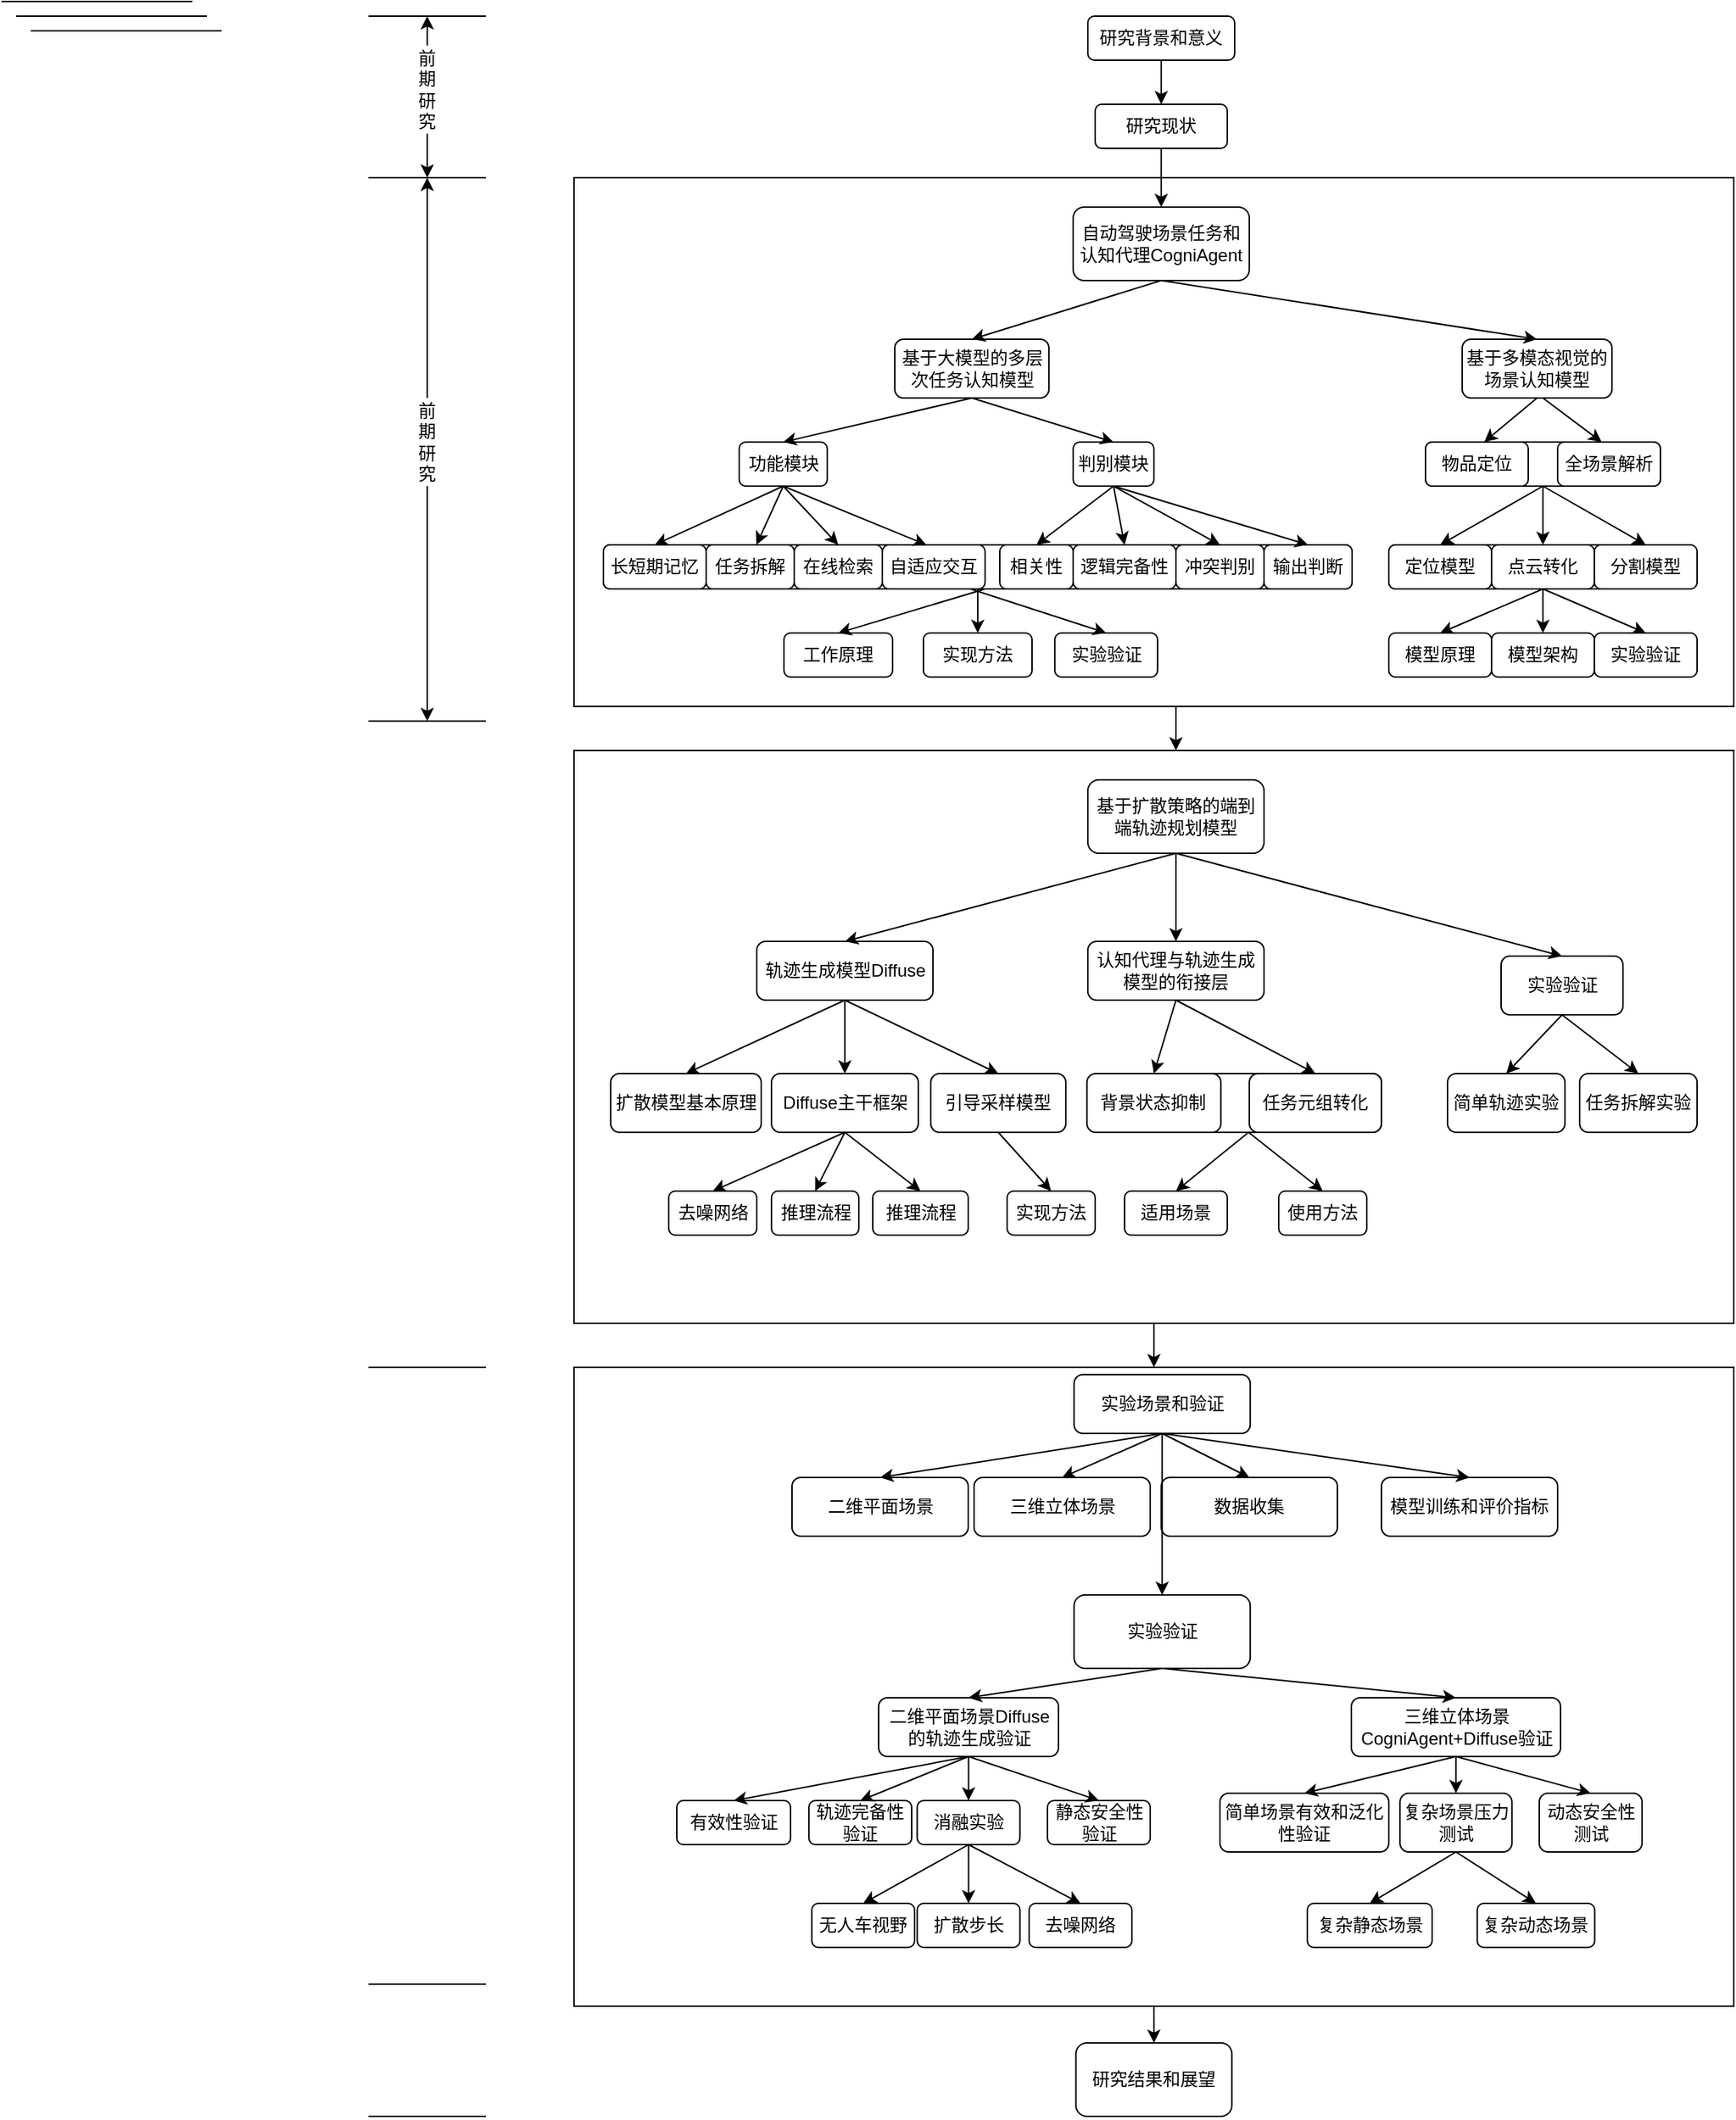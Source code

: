 <mxfile version="26.1.1">
  <diagram name="Page-1" id="3hbqBePf8mesvcO_13ee">
    <mxGraphModel dx="1583" dy="323" grid="1" gridSize="10" guides="1" tooltips="1" connect="1" arrows="1" fold="1" page="1" pageScale="1" pageWidth="850" pageHeight="1100" math="0" shadow="0">
      <root>
        <mxCell id="0" />
        <mxCell id="1" parent="0" />
        <mxCell id="qKkn-Dw1OFRTo-UNpiHM-202" style="edgeStyle=orthogonalEdgeStyle;rounded=0;orthogonalLoop=1;jettySize=auto;html=1;" edge="1" parent="1" source="qKkn-Dw1OFRTo-UNpiHM-198" target="qKkn-Dw1OFRTo-UNpiHM-98">
          <mxGeometry relative="1" as="geometry" />
        </mxCell>
        <mxCell id="qKkn-Dw1OFRTo-UNpiHM-201" style="edgeStyle=orthogonalEdgeStyle;rounded=0;orthogonalLoop=1;jettySize=auto;html=1;" edge="1" parent="1" source="qKkn-Dw1OFRTo-UNpiHM-157" target="qKkn-Dw1OFRTo-UNpiHM-198">
          <mxGeometry relative="1" as="geometry" />
        </mxCell>
        <mxCell id="qKkn-Dw1OFRTo-UNpiHM-200" style="edgeStyle=orthogonalEdgeStyle;rounded=0;orthogonalLoop=1;jettySize=auto;html=1;" edge="1" parent="1" source="qKkn-Dw1OFRTo-UNpiHM-132" target="qKkn-Dw1OFRTo-UNpiHM-157">
          <mxGeometry relative="1" as="geometry">
            <Array as="points">
              <mxPoint x="270" y="540" />
              <mxPoint x="270" y="540" />
            </Array>
          </mxGeometry>
        </mxCell>
        <mxCell id="qKkn-Dw1OFRTo-UNpiHM-132" value="" style="rounded=0;whiteSpace=wrap;html=1;" vertex="1" parent="1">
          <mxGeometry x="-140" y="170" width="790" height="360" as="geometry" />
        </mxCell>
        <mxCell id="qKkn-Dw1OFRTo-UNpiHM-130" style="edgeStyle=orthogonalEdgeStyle;rounded=0;orthogonalLoop=1;jettySize=auto;html=1;entryX=0.5;entryY=0;entryDx=0;entryDy=0;" edge="1" parent="1" source="qKkn-Dw1OFRTo-UNpiHM-125" target="qKkn-Dw1OFRTo-UNpiHM-123">
          <mxGeometry relative="1" as="geometry" />
        </mxCell>
        <mxCell id="qKkn-Dw1OFRTo-UNpiHM-125" value="" style="rounded=1;whiteSpace=wrap;html=1;" vertex="1" parent="1">
          <mxGeometry x="-120" y="420" width="510" height="30" as="geometry" />
        </mxCell>
        <mxCell id="qKkn-Dw1OFRTo-UNpiHM-113" value="" style="rounded=1;whiteSpace=wrap;html=1;" vertex="1" parent="1">
          <mxGeometry x="415" y="420" width="205" height="30" as="geometry" />
        </mxCell>
        <mxCell id="qKkn-Dw1OFRTo-UNpiHM-118" style="edgeStyle=orthogonalEdgeStyle;rounded=0;orthogonalLoop=1;jettySize=auto;html=1;entryX=0.5;entryY=0;entryDx=0;entryDy=0;" edge="1" parent="1" source="qKkn-Dw1OFRTo-UNpiHM-112" target="qKkn-Dw1OFRTo-UNpiHM-38">
          <mxGeometry relative="1" as="geometry" />
        </mxCell>
        <mxCell id="qKkn-Dw1OFRTo-UNpiHM-112" value="" style="rounded=1;whiteSpace=wrap;html=1;" vertex="1" parent="1">
          <mxGeometry x="440" y="350" width="160" height="30" as="geometry" />
        </mxCell>
        <mxCell id="qKkn-Dw1OFRTo-UNpiHM-3" value="" style="edgeStyle=orthogonalEdgeStyle;rounded=0;orthogonalLoop=1;jettySize=auto;html=1;" edge="1" parent="1" source="qKkn-Dw1OFRTo-UNpiHM-1" target="qKkn-Dw1OFRTo-UNpiHM-2">
          <mxGeometry relative="1" as="geometry" />
        </mxCell>
        <mxCell id="qKkn-Dw1OFRTo-UNpiHM-1" value="研究背景和意义" style="rounded=1;whiteSpace=wrap;html=1;" vertex="1" parent="1">
          <mxGeometry x="210" y="60" width="100" height="30" as="geometry" />
        </mxCell>
        <mxCell id="qKkn-Dw1OFRTo-UNpiHM-106" style="edgeStyle=orthogonalEdgeStyle;rounded=0;orthogonalLoop=1;jettySize=auto;html=1;entryX=0.5;entryY=0;entryDx=0;entryDy=0;" edge="1" parent="1" source="qKkn-Dw1OFRTo-UNpiHM-2" target="qKkn-Dw1OFRTo-UNpiHM-63">
          <mxGeometry relative="1" as="geometry" />
        </mxCell>
        <mxCell id="qKkn-Dw1OFRTo-UNpiHM-2" value="研究现状" style="whiteSpace=wrap;html=1;rounded=1;" vertex="1" parent="1">
          <mxGeometry x="215" y="120" width="90" height="30" as="geometry" />
        </mxCell>
        <mxCell id="qKkn-Dw1OFRTo-UNpiHM-5" value="基于大模型的多层次任务认知模型" style="rounded=1;whiteSpace=wrap;html=1;" vertex="1" parent="1">
          <mxGeometry x="78.5" y="280" width="105" height="40" as="geometry" />
        </mxCell>
        <mxCell id="qKkn-Dw1OFRTo-UNpiHM-6" value="基于多模态视觉的场景认知模型" style="rounded=1;whiteSpace=wrap;html=1;" vertex="1" parent="1">
          <mxGeometry x="465" y="280" width="102" height="40" as="geometry" />
        </mxCell>
        <mxCell id="qKkn-Dw1OFRTo-UNpiHM-7" value="功能模块" style="rounded=1;whiteSpace=wrap;html=1;" vertex="1" parent="1">
          <mxGeometry x="-27.5" y="350" width="60" height="30" as="geometry" />
        </mxCell>
        <mxCell id="qKkn-Dw1OFRTo-UNpiHM-8" value="判别模块" style="rounded=1;whiteSpace=wrap;html=1;" vertex="1" parent="1">
          <mxGeometry x="200" y="350" width="55" height="30" as="geometry" />
        </mxCell>
        <mxCell id="qKkn-Dw1OFRTo-UNpiHM-9" value="长短期记忆" style="rounded=1;whiteSpace=wrap;html=1;" vertex="1" parent="1">
          <mxGeometry x="-120" y="420" width="70" height="30" as="geometry" />
        </mxCell>
        <mxCell id="qKkn-Dw1OFRTo-UNpiHM-10" value="任务拆解" style="rounded=1;whiteSpace=wrap;html=1;" vertex="1" parent="1">
          <mxGeometry x="-50" y="420" width="60" height="30" as="geometry" />
        </mxCell>
        <mxCell id="qKkn-Dw1OFRTo-UNpiHM-11" value="在线检索" style="rounded=1;whiteSpace=wrap;html=1;" vertex="1" parent="1">
          <mxGeometry x="10" y="420" width="60" height="30" as="geometry" />
        </mxCell>
        <mxCell id="qKkn-Dw1OFRTo-UNpiHM-12" value="自适应交互" style="rounded=1;whiteSpace=wrap;html=1;" vertex="1" parent="1">
          <mxGeometry x="70" y="420" width="70" height="30" as="geometry" />
        </mxCell>
        <mxCell id="qKkn-Dw1OFRTo-UNpiHM-13" value="相关性" style="rounded=1;whiteSpace=wrap;html=1;" vertex="1" parent="1">
          <mxGeometry x="150" y="420" width="50" height="30" as="geometry" />
        </mxCell>
        <mxCell id="qKkn-Dw1OFRTo-UNpiHM-14" value="逻辑完备性" style="rounded=1;whiteSpace=wrap;html=1;" vertex="1" parent="1">
          <mxGeometry x="200" y="420" width="70" height="30" as="geometry" />
        </mxCell>
        <mxCell id="qKkn-Dw1OFRTo-UNpiHM-15" value="输出判断" style="rounded=1;whiteSpace=wrap;html=1;" vertex="1" parent="1">
          <mxGeometry x="330" y="420" width="60" height="30" as="geometry" />
        </mxCell>
        <mxCell id="qKkn-Dw1OFRTo-UNpiHM-16" value="冲突判别" style="rounded=1;whiteSpace=wrap;html=1;" vertex="1" parent="1">
          <mxGeometry x="270" y="420" width="60" height="30" as="geometry" />
        </mxCell>
        <mxCell id="qKkn-Dw1OFRTo-UNpiHM-21" value="" style="endArrow=classic;html=1;rounded=0;entryX=0.5;entryY=0;entryDx=0;entryDy=0;exitX=0.5;exitY=1;exitDx=0;exitDy=0;" edge="1" parent="1" source="qKkn-Dw1OFRTo-UNpiHM-63" target="qKkn-Dw1OFRTo-UNpiHM-6">
          <mxGeometry width="50" height="50" relative="1" as="geometry">
            <mxPoint x="280" y="310" as="sourcePoint" />
            <mxPoint x="350" y="340" as="targetPoint" />
          </mxGeometry>
        </mxCell>
        <mxCell id="qKkn-Dw1OFRTo-UNpiHM-22" value="" style="endArrow=classic;html=1;rounded=0;entryX=0.5;entryY=0;entryDx=0;entryDy=0;exitX=0.5;exitY=1;exitDx=0;exitDy=0;" edge="1" parent="1" source="qKkn-Dw1OFRTo-UNpiHM-63" target="qKkn-Dw1OFRTo-UNpiHM-5">
          <mxGeometry width="50" height="50" relative="1" as="geometry">
            <mxPoint x="279" y="310" as="sourcePoint" />
            <mxPoint x="460" y="370" as="targetPoint" />
          </mxGeometry>
        </mxCell>
        <mxCell id="qKkn-Dw1OFRTo-UNpiHM-26" value="" style="endArrow=classic;html=1;rounded=0;entryX=0.571;entryY=0;entryDx=0;entryDy=0;entryPerimeter=0;exitX=0.5;exitY=1;exitDx=0;exitDy=0;" edge="1" parent="1" source="qKkn-Dw1OFRTo-UNpiHM-7" target="qKkn-Dw1OFRTo-UNpiHM-10">
          <mxGeometry width="50" height="50" relative="1" as="geometry">
            <mxPoint x="130" y="470" as="sourcePoint" />
            <mxPoint x="200" y="480" as="targetPoint" />
          </mxGeometry>
        </mxCell>
        <mxCell id="qKkn-Dw1OFRTo-UNpiHM-27" value="" style="endArrow=classic;html=1;rounded=0;entryX=0.5;entryY=0;entryDx=0;entryDy=0;exitX=0.5;exitY=1;exitDx=0;exitDy=0;" edge="1" parent="1" source="qKkn-Dw1OFRTo-UNpiHM-7" target="qKkn-Dw1OFRTo-UNpiHM-11">
          <mxGeometry width="50" height="50" relative="1" as="geometry">
            <mxPoint x="130" y="470" as="sourcePoint" />
            <mxPoint x="172.5" y="510" as="targetPoint" />
          </mxGeometry>
        </mxCell>
        <mxCell id="qKkn-Dw1OFRTo-UNpiHM-28" value="" style="endArrow=classic;html=1;rounded=0;entryX=0.5;entryY=0;entryDx=0;entryDy=0;exitX=0.5;exitY=1;exitDx=0;exitDy=0;" edge="1" parent="1" source="qKkn-Dw1OFRTo-UNpiHM-7" target="qKkn-Dw1OFRTo-UNpiHM-9">
          <mxGeometry width="50" height="50" relative="1" as="geometry">
            <mxPoint x="130" y="470" as="sourcePoint" />
            <mxPoint x="100" y="510" as="targetPoint" />
          </mxGeometry>
        </mxCell>
        <mxCell id="qKkn-Dw1OFRTo-UNpiHM-29" value="" style="endArrow=classic;html=1;rounded=0;entryX=0.429;entryY=0;entryDx=0;entryDy=0;entryPerimeter=0;exitX=0.5;exitY=1;exitDx=0;exitDy=0;" edge="1" parent="1" source="qKkn-Dw1OFRTo-UNpiHM-7" target="qKkn-Dw1OFRTo-UNpiHM-12">
          <mxGeometry width="50" height="50" relative="1" as="geometry">
            <mxPoint x="130" y="470" as="sourcePoint" />
            <mxPoint x="182.5" y="520" as="targetPoint" />
          </mxGeometry>
        </mxCell>
        <mxCell id="qKkn-Dw1OFRTo-UNpiHM-30" value="" style="endArrow=classic;html=1;rounded=0;entryX=0.5;entryY=0;entryDx=0;entryDy=0;exitX=0.5;exitY=1;exitDx=0;exitDy=0;" edge="1" parent="1" source="qKkn-Dw1OFRTo-UNpiHM-8" target="qKkn-Dw1OFRTo-UNpiHM-15">
          <mxGeometry width="50" height="50" relative="1" as="geometry">
            <mxPoint x="130" y="590" as="sourcePoint" />
            <mxPoint x="240" y="630" as="targetPoint" />
          </mxGeometry>
        </mxCell>
        <mxCell id="qKkn-Dw1OFRTo-UNpiHM-31" value="" style="endArrow=classic;html=1;rounded=0;entryX=0.5;entryY=0;entryDx=0;entryDy=0;exitX=0.5;exitY=1;exitDx=0;exitDy=0;" edge="1" parent="1" source="qKkn-Dw1OFRTo-UNpiHM-8" target="qKkn-Dw1OFRTo-UNpiHM-16">
          <mxGeometry width="50" height="50" relative="1" as="geometry">
            <mxPoint x="130" y="590" as="sourcePoint" />
            <mxPoint x="230" y="630" as="targetPoint" />
          </mxGeometry>
        </mxCell>
        <mxCell id="qKkn-Dw1OFRTo-UNpiHM-32" value="" style="endArrow=classic;html=1;rounded=0;entryX=0.5;entryY=0;entryDx=0;entryDy=0;exitX=0.5;exitY=1;exitDx=0;exitDy=0;" edge="1" parent="1" source="qKkn-Dw1OFRTo-UNpiHM-8" target="qKkn-Dw1OFRTo-UNpiHM-14">
          <mxGeometry width="50" height="50" relative="1" as="geometry">
            <mxPoint x="130" y="590" as="sourcePoint" />
            <mxPoint x="230" y="630" as="targetPoint" />
          </mxGeometry>
        </mxCell>
        <mxCell id="qKkn-Dw1OFRTo-UNpiHM-33" value="" style="endArrow=classic;html=1;rounded=0;entryX=0.5;entryY=0;entryDx=0;entryDy=0;exitX=0.5;exitY=1;exitDx=0;exitDy=0;" edge="1" parent="1" source="qKkn-Dw1OFRTo-UNpiHM-8" target="qKkn-Dw1OFRTo-UNpiHM-13">
          <mxGeometry width="50" height="50" relative="1" as="geometry">
            <mxPoint x="130" y="590" as="sourcePoint" />
            <mxPoint x="96" y="640" as="targetPoint" />
          </mxGeometry>
        </mxCell>
        <mxCell id="qKkn-Dw1OFRTo-UNpiHM-34" value="物品定位" style="rounded=1;whiteSpace=wrap;html=1;" vertex="1" parent="1">
          <mxGeometry x="440" y="350" width="70" height="30" as="geometry" />
        </mxCell>
        <mxCell id="qKkn-Dw1OFRTo-UNpiHM-35" value="全场景解析" style="rounded=1;whiteSpace=wrap;html=1;" vertex="1" parent="1">
          <mxGeometry x="530" y="350" width="70" height="30" as="geometry" />
        </mxCell>
        <mxCell id="qKkn-Dw1OFRTo-UNpiHM-36" value="分割模型" style="rounded=1;whiteSpace=wrap;html=1;" vertex="1" parent="1">
          <mxGeometry x="555" y="420" width="70" height="30" as="geometry" />
        </mxCell>
        <mxCell id="qKkn-Dw1OFRTo-UNpiHM-37" value="定位模型" style="rounded=1;whiteSpace=wrap;html=1;" vertex="1" parent="1">
          <mxGeometry x="415" y="420" width="70" height="30" as="geometry" />
        </mxCell>
        <mxCell id="qKkn-Dw1OFRTo-UNpiHM-38" value="点云转化" style="rounded=1;whiteSpace=wrap;html=1;" vertex="1" parent="1">
          <mxGeometry x="485" y="420" width="70" height="30" as="geometry" />
        </mxCell>
        <mxCell id="qKkn-Dw1OFRTo-UNpiHM-40" value="模型原理" style="rounded=1;whiteSpace=wrap;html=1;" vertex="1" parent="1">
          <mxGeometry x="415" y="480" width="70" height="30" as="geometry" />
        </mxCell>
        <mxCell id="qKkn-Dw1OFRTo-UNpiHM-41" value="实验验证" style="rounded=1;whiteSpace=wrap;html=1;" vertex="1" parent="1">
          <mxGeometry x="555" y="480" width="70" height="30" as="geometry" />
        </mxCell>
        <mxCell id="qKkn-Dw1OFRTo-UNpiHM-43" value="" style="endArrow=classic;html=1;rounded=0;entryX=0.75;entryY=0;entryDx=0;entryDy=0;" edge="1" parent="1" target="qKkn-Dw1OFRTo-UNpiHM-112">
          <mxGeometry width="50" height="50" relative="1" as="geometry">
            <mxPoint x="520" y="320" as="sourcePoint" />
            <mxPoint x="792" y="380" as="targetPoint" />
          </mxGeometry>
        </mxCell>
        <mxCell id="qKkn-Dw1OFRTo-UNpiHM-44" value="" style="endArrow=classic;html=1;rounded=0;entryX=0.25;entryY=0;entryDx=0;entryDy=0;exitX=0.5;exitY=1;exitDx=0;exitDy=0;" edge="1" parent="1" source="qKkn-Dw1OFRTo-UNpiHM-6" target="qKkn-Dw1OFRTo-UNpiHM-112">
          <mxGeometry width="50" height="50" relative="1" as="geometry">
            <mxPoint x="682" y="340" as="sourcePoint" />
            <mxPoint x="747" y="370" as="targetPoint" />
          </mxGeometry>
        </mxCell>
        <mxCell id="qKkn-Dw1OFRTo-UNpiHM-63" value="自动驾驶场景任务和认知代理CogniAgent" style="rounded=1;whiteSpace=wrap;html=1;" vertex="1" parent="1">
          <mxGeometry x="200" y="190" width="120" height="50" as="geometry" />
        </mxCell>
        <mxCell id="qKkn-Dw1OFRTo-UNpiHM-98" value="研究结果和展望" style="whiteSpace=wrap;html=1;rounded=1;" vertex="1" parent="1">
          <mxGeometry x="201.88" y="1440" width="106.25" height="50" as="geometry" />
        </mxCell>
        <mxCell id="qKkn-Dw1OFRTo-UNpiHM-107" value="" style="endArrow=classic;html=1;rounded=0;entryX=0.5;entryY=0;entryDx=0;entryDy=0;exitX=0.5;exitY=1;exitDx=0;exitDy=0;" edge="1" parent="1" source="qKkn-Dw1OFRTo-UNpiHM-5" target="qKkn-Dw1OFRTo-UNpiHM-7">
          <mxGeometry width="50" height="50" relative="1" as="geometry">
            <mxPoint x="120.5" y="340" as="sourcePoint" />
            <mxPoint x="5.5" y="380" as="targetPoint" />
          </mxGeometry>
        </mxCell>
        <mxCell id="qKkn-Dw1OFRTo-UNpiHM-108" value="" style="endArrow=classic;html=1;rounded=0;entryX=0.5;entryY=0;entryDx=0;entryDy=0;exitX=0.5;exitY=1;exitDx=0;exitDy=0;" edge="1" parent="1" source="qKkn-Dw1OFRTo-UNpiHM-5" target="qKkn-Dw1OFRTo-UNpiHM-8">
          <mxGeometry width="50" height="50" relative="1" as="geometry">
            <mxPoint x="141" y="330" as="sourcePoint" />
            <mxPoint x="60" y="360" as="targetPoint" />
          </mxGeometry>
        </mxCell>
        <mxCell id="qKkn-Dw1OFRTo-UNpiHM-115" value="" style="endArrow=classic;html=1;rounded=0;entryX=0.5;entryY=0;entryDx=0;entryDy=0;" edge="1" parent="1" target="qKkn-Dw1OFRTo-UNpiHM-36">
          <mxGeometry width="50" height="50" relative="1" as="geometry">
            <mxPoint x="520" y="380" as="sourcePoint" />
            <mxPoint x="515" y="560" as="targetPoint" />
          </mxGeometry>
        </mxCell>
        <mxCell id="qKkn-Dw1OFRTo-UNpiHM-117" value="" style="endArrow=classic;html=1;rounded=0;entryX=0.5;entryY=0;entryDx=0;entryDy=0;exitX=0.5;exitY=1;exitDx=0;exitDy=0;" edge="1" parent="1" source="qKkn-Dw1OFRTo-UNpiHM-112" target="qKkn-Dw1OFRTo-UNpiHM-37">
          <mxGeometry width="50" height="50" relative="1" as="geometry">
            <mxPoint x="515" y="380" as="sourcePoint" />
            <mxPoint x="493" y="478" as="targetPoint" />
          </mxGeometry>
        </mxCell>
        <mxCell id="qKkn-Dw1OFRTo-UNpiHM-48" value="模型架构" style="rounded=1;whiteSpace=wrap;html=1;" vertex="1" parent="1">
          <mxGeometry x="485" y="480" width="70" height="30" as="geometry" />
        </mxCell>
        <mxCell id="qKkn-Dw1OFRTo-UNpiHM-120" value="" style="endArrow=classic;html=1;rounded=0;entryX=0.5;entryY=0;entryDx=0;entryDy=0;exitX=0.5;exitY=1;exitDx=0;exitDy=0;" edge="1" parent="1" source="qKkn-Dw1OFRTo-UNpiHM-38" target="qKkn-Dw1OFRTo-UNpiHM-40">
          <mxGeometry width="50" height="50" relative="1" as="geometry">
            <mxPoint x="521.25" y="450" as="sourcePoint" />
            <mxPoint x="451.25" y="490" as="targetPoint" />
          </mxGeometry>
        </mxCell>
        <mxCell id="qKkn-Dw1OFRTo-UNpiHM-121" value="" style="endArrow=classic;html=1;rounded=0;entryX=0.5;entryY=0;entryDx=0;entryDy=0;exitX=0.5;exitY=1;exitDx=0;exitDy=0;" edge="1" parent="1" source="qKkn-Dw1OFRTo-UNpiHM-38" target="qKkn-Dw1OFRTo-UNpiHM-48">
          <mxGeometry width="50" height="50" relative="1" as="geometry">
            <mxPoint x="530" y="460" as="sourcePoint" />
            <mxPoint x="485" y="490" as="targetPoint" />
          </mxGeometry>
        </mxCell>
        <mxCell id="qKkn-Dw1OFRTo-UNpiHM-122" value="工作原理" style="rounded=1;whiteSpace=wrap;html=1;" vertex="1" parent="1">
          <mxGeometry x="3" y="480" width="74" height="30" as="geometry" />
        </mxCell>
        <mxCell id="qKkn-Dw1OFRTo-UNpiHM-123" value="实现方法" style="rounded=1;whiteSpace=wrap;html=1;" vertex="1" parent="1">
          <mxGeometry x="98" y="480" width="74" height="30" as="geometry" />
        </mxCell>
        <mxCell id="qKkn-Dw1OFRTo-UNpiHM-124" value="实验验证" style="rounded=1;whiteSpace=wrap;html=1;" vertex="1" parent="1">
          <mxGeometry x="187.5" y="480" width="70" height="30" as="geometry" />
        </mxCell>
        <mxCell id="qKkn-Dw1OFRTo-UNpiHM-126" value="" style="endArrow=classic;html=1;rounded=0;entryX=0.5;entryY=0;entryDx=0;entryDy=0;" edge="1" parent="1" target="qKkn-Dw1OFRTo-UNpiHM-124">
          <mxGeometry width="50" height="50" relative="1" as="geometry">
            <mxPoint x="130" y="450" as="sourcePoint" />
            <mxPoint x="-80" y="520" as="targetPoint" />
          </mxGeometry>
        </mxCell>
        <mxCell id="qKkn-Dw1OFRTo-UNpiHM-129" value="" style="endArrow=classic;html=1;rounded=0;entryX=0.5;entryY=0;entryDx=0;entryDy=0;exitX=0.51;exitY=1;exitDx=0;exitDy=0;exitPerimeter=0;" edge="1" parent="1" source="qKkn-Dw1OFRTo-UNpiHM-125" target="qKkn-Dw1OFRTo-UNpiHM-122">
          <mxGeometry width="50" height="50" relative="1" as="geometry">
            <mxPoint x="-100" y="600" as="sourcePoint" />
            <mxPoint x="-50" y="550" as="targetPoint" />
          </mxGeometry>
        </mxCell>
        <mxCell id="qKkn-Dw1OFRTo-UNpiHM-131" value="" style="endArrow=classic;html=1;rounded=0;entryX=0.5;entryY=0;entryDx=0;entryDy=0;" edge="1" parent="1" target="qKkn-Dw1OFRTo-UNpiHM-41">
          <mxGeometry width="50" height="50" relative="1" as="geometry">
            <mxPoint x="520" y="450" as="sourcePoint" />
            <mxPoint x="530" y="490" as="targetPoint" />
          </mxGeometry>
        </mxCell>
        <mxCell id="qKkn-Dw1OFRTo-UNpiHM-205" value="" style="group" vertex="1" connectable="0" parent="1">
          <mxGeometry x="-140" y="560" width="790" height="390" as="geometry" />
        </mxCell>
        <mxCell id="qKkn-Dw1OFRTo-UNpiHM-157" value="" style="rounded=0;whiteSpace=wrap;html=1;" vertex="1" parent="qKkn-Dw1OFRTo-UNpiHM-205">
          <mxGeometry width="790" height="390" as="geometry" />
        </mxCell>
        <mxCell id="qKkn-Dw1OFRTo-UNpiHM-150" value="" style="rounded=1;whiteSpace=wrap;html=1;" vertex="1" parent="qKkn-Dw1OFRTo-UNpiHM-205">
          <mxGeometry x="369" y="220" width="181" height="40" as="geometry" />
        </mxCell>
        <mxCell id="qKkn-Dw1OFRTo-UNpiHM-52" value="基于扩散策略的端到端轨迹规划模型" style="rounded=1;whiteSpace=wrap;html=1;" vertex="1" parent="qKkn-Dw1OFRTo-UNpiHM-205">
          <mxGeometry x="350" y="20" width="120" height="50" as="geometry" />
        </mxCell>
        <mxCell id="qKkn-Dw1OFRTo-UNpiHM-53" value="轨迹生成模型Diffuse" style="whiteSpace=wrap;html=1;rounded=1;" vertex="1" parent="qKkn-Dw1OFRTo-UNpiHM-205">
          <mxGeometry x="124.5" y="130" width="120" height="40" as="geometry" />
        </mxCell>
        <mxCell id="qKkn-Dw1OFRTo-UNpiHM-55" value="认知代理与轨迹生成模型的衔接层" style="whiteSpace=wrap;html=1;rounded=1;" vertex="1" parent="qKkn-Dw1OFRTo-UNpiHM-205">
          <mxGeometry x="350" y="130" width="120" height="40" as="geometry" />
        </mxCell>
        <mxCell id="qKkn-Dw1OFRTo-UNpiHM-56" value="扩散模型基本原理" style="whiteSpace=wrap;html=1;rounded=1;" vertex="1" parent="qKkn-Dw1OFRTo-UNpiHM-205">
          <mxGeometry x="25" y="220" width="102.5" height="40" as="geometry" />
        </mxCell>
        <mxCell id="qKkn-Dw1OFRTo-UNpiHM-59" value="Diffuse主干框架" style="whiteSpace=wrap;html=1;rounded=1;" vertex="1" parent="qKkn-Dw1OFRTo-UNpiHM-205">
          <mxGeometry x="134.5" y="220" width="100" height="40" as="geometry" />
        </mxCell>
        <mxCell id="qKkn-Dw1OFRTo-UNpiHM-60" value="引导采样模型" style="whiteSpace=wrap;html=1;rounded=1;" vertex="1" parent="qKkn-Dw1OFRTo-UNpiHM-205">
          <mxGeometry x="243" y="220" width="92" height="40" as="geometry" />
        </mxCell>
        <mxCell id="qKkn-Dw1OFRTo-UNpiHM-65" value="去噪网络" style="whiteSpace=wrap;html=1;rounded=1;" vertex="1" parent="qKkn-Dw1OFRTo-UNpiHM-205">
          <mxGeometry x="64.5" y="300" width="60" height="30" as="geometry" />
        </mxCell>
        <mxCell id="qKkn-Dw1OFRTo-UNpiHM-66" value="推理流程" style="whiteSpace=wrap;html=1;rounded=1;" vertex="1" parent="qKkn-Dw1OFRTo-UNpiHM-205">
          <mxGeometry x="134.5" y="300" width="59.5" height="30" as="geometry" />
        </mxCell>
        <mxCell id="qKkn-Dw1OFRTo-UNpiHM-67" value="推理流程" style="whiteSpace=wrap;html=1;rounded=1;" vertex="1" parent="qKkn-Dw1OFRTo-UNpiHM-205">
          <mxGeometry x="203.5" y="300" width="65" height="30" as="geometry" />
        </mxCell>
        <mxCell id="qKkn-Dw1OFRTo-UNpiHM-69" value="实现方法" style="whiteSpace=wrap;html=1;rounded=1;" vertex="1" parent="qKkn-Dw1OFRTo-UNpiHM-205">
          <mxGeometry x="295" y="300" width="60" height="30" as="geometry" />
        </mxCell>
        <mxCell id="qKkn-Dw1OFRTo-UNpiHM-70" value="背景状态抑制" style="whiteSpace=wrap;html=1;rounded=1;" vertex="1" parent="qKkn-Dw1OFRTo-UNpiHM-205">
          <mxGeometry x="349.38" y="220" width="91.25" height="40" as="geometry" />
        </mxCell>
        <mxCell id="qKkn-Dw1OFRTo-UNpiHM-72" value="任务元组转化" style="whiteSpace=wrap;html=1;rounded=1;" vertex="1" parent="qKkn-Dw1OFRTo-UNpiHM-205">
          <mxGeometry x="460" y="220" width="90" height="40" as="geometry" />
        </mxCell>
        <mxCell id="qKkn-Dw1OFRTo-UNpiHM-73" value="适用场景" style="whiteSpace=wrap;html=1;rounded=1;" vertex="1" parent="qKkn-Dw1OFRTo-UNpiHM-205">
          <mxGeometry x="375" y="300" width="70" height="30" as="geometry" />
        </mxCell>
        <mxCell id="qKkn-Dw1OFRTo-UNpiHM-75" value="使用方法" style="whiteSpace=wrap;html=1;rounded=1;" vertex="1" parent="qKkn-Dw1OFRTo-UNpiHM-205">
          <mxGeometry x="480" y="300" width="60" height="30" as="geometry" />
        </mxCell>
        <mxCell id="qKkn-Dw1OFRTo-UNpiHM-76" value="简单轨迹实验" style="rounded=1;whiteSpace=wrap;html=1;" vertex="1" parent="qKkn-Dw1OFRTo-UNpiHM-205">
          <mxGeometry x="595" y="220" width="80" height="40" as="geometry" />
        </mxCell>
        <mxCell id="qKkn-Dw1OFRTo-UNpiHM-77" value="实验验证" style="rounded=1;whiteSpace=wrap;html=1;" vertex="1" parent="qKkn-Dw1OFRTo-UNpiHM-205">
          <mxGeometry x="631.5" y="140" width="83" height="40" as="geometry" />
        </mxCell>
        <mxCell id="qKkn-Dw1OFRTo-UNpiHM-137" value="" style="endArrow=classic;html=1;rounded=0;entryX=0.5;entryY=0;entryDx=0;entryDy=0;exitX=0.5;exitY=1;exitDx=0;exitDy=0;" edge="1" parent="qKkn-Dw1OFRTo-UNpiHM-205" source="qKkn-Dw1OFRTo-UNpiHM-150" target="qKkn-Dw1OFRTo-UNpiHM-73">
          <mxGeometry width="50" height="50" relative="1" as="geometry">
            <mxPoint x="287.5" y="370" as="sourcePoint" />
            <mxPoint x="337.5" y="320" as="targetPoint" />
          </mxGeometry>
        </mxCell>
        <mxCell id="qKkn-Dw1OFRTo-UNpiHM-138" value="" style="endArrow=classic;html=1;rounded=0;entryX=0.5;entryY=0;entryDx=0;entryDy=0;exitX=0.5;exitY=1;exitDx=0;exitDy=0;" edge="1" parent="qKkn-Dw1OFRTo-UNpiHM-205" source="qKkn-Dw1OFRTo-UNpiHM-60" target="qKkn-Dw1OFRTo-UNpiHM-69">
          <mxGeometry width="50" height="50" relative="1" as="geometry">
            <mxPoint x="-115" y="120" as="sourcePoint" />
            <mxPoint x="-65" y="70" as="targetPoint" />
          </mxGeometry>
        </mxCell>
        <mxCell id="qKkn-Dw1OFRTo-UNpiHM-139" value="" style="endArrow=classic;html=1;rounded=0;entryX=0.5;entryY=0;entryDx=0;entryDy=0;exitX=0.5;exitY=1;exitDx=0;exitDy=0;" edge="1" parent="qKkn-Dw1OFRTo-UNpiHM-205" source="qKkn-Dw1OFRTo-UNpiHM-59" target="qKkn-Dw1OFRTo-UNpiHM-67">
          <mxGeometry width="50" height="50" relative="1" as="geometry">
            <mxPoint x="-105" y="130" as="sourcePoint" />
            <mxPoint x="-55" y="80" as="targetPoint" />
          </mxGeometry>
        </mxCell>
        <mxCell id="qKkn-Dw1OFRTo-UNpiHM-140" value="" style="endArrow=classic;html=1;rounded=0;entryX=0.5;entryY=0;entryDx=0;entryDy=0;exitX=0.5;exitY=1;exitDx=0;exitDy=0;" edge="1" parent="qKkn-Dw1OFRTo-UNpiHM-205" source="qKkn-Dw1OFRTo-UNpiHM-59" target="qKkn-Dw1OFRTo-UNpiHM-66">
          <mxGeometry width="50" height="50" relative="1" as="geometry">
            <mxPoint x="-95" y="140" as="sourcePoint" />
            <mxPoint x="-45" y="90" as="targetPoint" />
          </mxGeometry>
        </mxCell>
        <mxCell id="qKkn-Dw1OFRTo-UNpiHM-141" value="" style="endArrow=classic;html=1;rounded=0;entryX=0.5;entryY=0;entryDx=0;entryDy=0;exitX=0.5;exitY=1;exitDx=0;exitDy=0;" edge="1" parent="qKkn-Dw1OFRTo-UNpiHM-205" source="qKkn-Dw1OFRTo-UNpiHM-59" target="qKkn-Dw1OFRTo-UNpiHM-65">
          <mxGeometry width="50" height="50" relative="1" as="geometry">
            <mxPoint x="-85" y="150" as="sourcePoint" />
            <mxPoint x="-35" y="100" as="targetPoint" />
          </mxGeometry>
        </mxCell>
        <mxCell id="qKkn-Dw1OFRTo-UNpiHM-142" value="" style="endArrow=classic;html=1;rounded=0;entryX=0.5;entryY=0;entryDx=0;entryDy=0;exitX=0.5;exitY=1;exitDx=0;exitDy=0;" edge="1" parent="qKkn-Dw1OFRTo-UNpiHM-205" source="qKkn-Dw1OFRTo-UNpiHM-55" target="qKkn-Dw1OFRTo-UNpiHM-72">
          <mxGeometry width="50" height="50" relative="1" as="geometry">
            <mxPoint x="-165" y="160" as="sourcePoint" />
            <mxPoint x="-115" y="110" as="targetPoint" />
          </mxGeometry>
        </mxCell>
        <mxCell id="qKkn-Dw1OFRTo-UNpiHM-143" value="" style="endArrow=classic;html=1;rounded=0;entryX=0.5;entryY=0;entryDx=0;entryDy=0;exitX=0.5;exitY=1;exitDx=0;exitDy=0;" edge="1" parent="qKkn-Dw1OFRTo-UNpiHM-205" source="qKkn-Dw1OFRTo-UNpiHM-55" target="qKkn-Dw1OFRTo-UNpiHM-70">
          <mxGeometry width="50" height="50" relative="1" as="geometry">
            <mxPoint x="-155" y="170" as="sourcePoint" />
            <mxPoint x="-105" y="120" as="targetPoint" />
          </mxGeometry>
        </mxCell>
        <mxCell id="qKkn-Dw1OFRTo-UNpiHM-144" value="" style="endArrow=classic;html=1;rounded=0;entryX=0.5;entryY=0;entryDx=0;entryDy=0;exitX=0.5;exitY=1;exitDx=0;exitDy=0;" edge="1" parent="qKkn-Dw1OFRTo-UNpiHM-205" source="qKkn-Dw1OFRTo-UNpiHM-53" target="qKkn-Dw1OFRTo-UNpiHM-60">
          <mxGeometry width="50" height="50" relative="1" as="geometry">
            <mxPoint x="-55" y="180" as="sourcePoint" />
            <mxPoint x="-5" y="130" as="targetPoint" />
          </mxGeometry>
        </mxCell>
        <mxCell id="qKkn-Dw1OFRTo-UNpiHM-145" value="" style="endArrow=classic;html=1;rounded=0;entryX=0.5;entryY=0;entryDx=0;entryDy=0;exitX=0.5;exitY=1;exitDx=0;exitDy=0;" edge="1" parent="qKkn-Dw1OFRTo-UNpiHM-205" source="qKkn-Dw1OFRTo-UNpiHM-53" target="qKkn-Dw1OFRTo-UNpiHM-59">
          <mxGeometry width="50" height="50" relative="1" as="geometry">
            <mxPoint x="-45" y="190" as="sourcePoint" />
            <mxPoint x="5" y="140" as="targetPoint" />
          </mxGeometry>
        </mxCell>
        <mxCell id="qKkn-Dw1OFRTo-UNpiHM-146" value="" style="endArrow=classic;html=1;rounded=0;exitX=0.5;exitY=1;exitDx=0;exitDy=0;entryX=0.5;entryY=0;entryDx=0;entryDy=0;" edge="1" parent="qKkn-Dw1OFRTo-UNpiHM-205" source="qKkn-Dw1OFRTo-UNpiHM-53" target="qKkn-Dw1OFRTo-UNpiHM-56">
          <mxGeometry width="50" height="50" relative="1" as="geometry">
            <mxPoint x="-35" y="200" as="sourcePoint" />
            <mxPoint x="205" y="230" as="targetPoint" />
          </mxGeometry>
        </mxCell>
        <mxCell id="qKkn-Dw1OFRTo-UNpiHM-147" value="" style="endArrow=classic;html=1;rounded=0;entryX=0.5;entryY=0;entryDx=0;entryDy=0;exitX=0.5;exitY=1;exitDx=0;exitDy=0;" edge="1" parent="qKkn-Dw1OFRTo-UNpiHM-205" source="qKkn-Dw1OFRTo-UNpiHM-52" target="qKkn-Dw1OFRTo-UNpiHM-53">
          <mxGeometry width="50" height="50" relative="1" as="geometry">
            <mxPoint x="-25" y="210" as="sourcePoint" />
            <mxPoint x="25" y="160" as="targetPoint" />
          </mxGeometry>
        </mxCell>
        <mxCell id="qKkn-Dw1OFRTo-UNpiHM-148" value="" style="endArrow=classic;html=1;rounded=0;entryX=0.5;entryY=0;entryDx=0;entryDy=0;exitX=0.5;exitY=1;exitDx=0;exitDy=0;" edge="1" parent="qKkn-Dw1OFRTo-UNpiHM-205" source="qKkn-Dw1OFRTo-UNpiHM-52" target="qKkn-Dw1OFRTo-UNpiHM-55">
          <mxGeometry width="50" height="50" relative="1" as="geometry">
            <mxPoint x="355" y="170" as="sourcePoint" />
            <mxPoint x="405" y="120" as="targetPoint" />
          </mxGeometry>
        </mxCell>
        <mxCell id="qKkn-Dw1OFRTo-UNpiHM-151" value="" style="endArrow=classic;html=1;rounded=0;entryX=0.5;entryY=0;entryDx=0;entryDy=0;exitX=0.5;exitY=1;exitDx=0;exitDy=0;" edge="1" parent="qKkn-Dw1OFRTo-UNpiHM-205" source="qKkn-Dw1OFRTo-UNpiHM-150" target="qKkn-Dw1OFRTo-UNpiHM-75">
          <mxGeometry width="50" height="50" relative="1" as="geometry">
            <mxPoint x="665" y="310" as="sourcePoint" />
            <mxPoint x="715" y="260" as="targetPoint" />
          </mxGeometry>
        </mxCell>
        <mxCell id="qKkn-Dw1OFRTo-UNpiHM-152" value="" style="endArrow=classic;html=1;rounded=0;entryX=0.5;entryY=0;entryDx=0;entryDy=0;exitX=0.5;exitY=1;exitDx=0;exitDy=0;" edge="1" parent="qKkn-Dw1OFRTo-UNpiHM-205" source="qKkn-Dw1OFRTo-UNpiHM-52" target="qKkn-Dw1OFRTo-UNpiHM-77">
          <mxGeometry width="50" height="50" relative="1" as="geometry">
            <mxPoint x="765" y="320" as="sourcePoint" />
            <mxPoint x="815" y="270" as="targetPoint" />
          </mxGeometry>
        </mxCell>
        <mxCell id="qKkn-Dw1OFRTo-UNpiHM-153" value="" style="endArrow=classic;html=1;rounded=0;entryX=0.5;entryY=0;entryDx=0;entryDy=0;exitX=0.5;exitY=1;exitDx=0;exitDy=0;" edge="1" parent="qKkn-Dw1OFRTo-UNpiHM-205" source="qKkn-Dw1OFRTo-UNpiHM-77" target="qKkn-Dw1OFRTo-UNpiHM-76">
          <mxGeometry width="50" height="50" relative="1" as="geometry">
            <mxPoint x="775" y="330" as="sourcePoint" />
            <mxPoint x="825" y="280" as="targetPoint" />
          </mxGeometry>
        </mxCell>
        <mxCell id="qKkn-Dw1OFRTo-UNpiHM-154" value="" style="endArrow=classic;html=1;rounded=0;exitX=0.5;exitY=1;exitDx=0;exitDy=0;entryX=0.5;entryY=0;entryDx=0;entryDy=0;" edge="1" parent="qKkn-Dw1OFRTo-UNpiHM-205" source="qKkn-Dw1OFRTo-UNpiHM-77" target="qKkn-Dw1OFRTo-UNpiHM-155">
          <mxGeometry width="50" height="50" relative="1" as="geometry">
            <mxPoint x="785" y="340" as="sourcePoint" />
            <mxPoint x="835" y="290" as="targetPoint" />
          </mxGeometry>
        </mxCell>
        <mxCell id="qKkn-Dw1OFRTo-UNpiHM-155" value="任务拆解实验" style="rounded=1;whiteSpace=wrap;html=1;" vertex="1" parent="qKkn-Dw1OFRTo-UNpiHM-205">
          <mxGeometry x="685" y="220" width="80" height="40" as="geometry" />
        </mxCell>
        <mxCell id="qKkn-Dw1OFRTo-UNpiHM-206" value="" style="group" vertex="1" connectable="0" parent="1">
          <mxGeometry x="-140" y="980" width="790" height="435" as="geometry" />
        </mxCell>
        <mxCell id="qKkn-Dw1OFRTo-UNpiHM-198" value="" style="rounded=0;whiteSpace=wrap;html=1;" vertex="1" parent="qKkn-Dw1OFRTo-UNpiHM-206">
          <mxGeometry width="790" height="435" as="geometry" />
        </mxCell>
        <mxCell id="qKkn-Dw1OFRTo-UNpiHM-78" value="实验场景和验证" style="rounded=1;whiteSpace=wrap;html=1;" vertex="1" parent="qKkn-Dw1OFRTo-UNpiHM-206">
          <mxGeometry x="340.62" y="5" width="120" height="40" as="geometry" />
        </mxCell>
        <mxCell id="qKkn-Dw1OFRTo-UNpiHM-79" value="二维平面场景" style="rounded=1;whiteSpace=wrap;html=1;" vertex="1" parent="qKkn-Dw1OFRTo-UNpiHM-206">
          <mxGeometry x="148.5" y="75" width="120" height="40" as="geometry" />
        </mxCell>
        <mxCell id="qKkn-Dw1OFRTo-UNpiHM-80" value="三维立体场景" style="rounded=1;whiteSpace=wrap;html=1;" vertex="1" parent="qKkn-Dw1OFRTo-UNpiHM-206">
          <mxGeometry x="272.5" y="75" width="120" height="40" as="geometry" />
        </mxCell>
        <mxCell id="qKkn-Dw1OFRTo-UNpiHM-81" value="数据收集" style="rounded=1;whiteSpace=wrap;html=1;" vertex="1" parent="qKkn-Dw1OFRTo-UNpiHM-206">
          <mxGeometry x="400" y="75" width="120" height="40" as="geometry" />
        </mxCell>
        <mxCell id="qKkn-Dw1OFRTo-UNpiHM-82" value="模型训练和评价指标" style="rounded=1;whiteSpace=wrap;html=1;" vertex="1" parent="qKkn-Dw1OFRTo-UNpiHM-206">
          <mxGeometry x="550" y="75" width="120" height="40" as="geometry" />
        </mxCell>
        <mxCell id="qKkn-Dw1OFRTo-UNpiHM-83" value="实验验证" style="rounded=1;whiteSpace=wrap;html=1;" vertex="1" parent="qKkn-Dw1OFRTo-UNpiHM-206">
          <mxGeometry x="340.62" y="155" width="120" height="50" as="geometry" />
        </mxCell>
        <mxCell id="qKkn-Dw1OFRTo-UNpiHM-84" value="二维平面场景Diffuse的轨迹生成验证" style="rounded=1;whiteSpace=wrap;html=1;" vertex="1" parent="qKkn-Dw1OFRTo-UNpiHM-206">
          <mxGeometry x="207.5" y="225" width="122.5" height="40" as="geometry" />
        </mxCell>
        <mxCell id="qKkn-Dw1OFRTo-UNpiHM-85" value="三维立体场景CogniAgent+Diffuse验证" style="rounded=1;whiteSpace=wrap;html=1;" vertex="1" parent="qKkn-Dw1OFRTo-UNpiHM-206">
          <mxGeometry x="529.5" y="225" width="142.5" height="40" as="geometry" />
        </mxCell>
        <mxCell id="qKkn-Dw1OFRTo-UNpiHM-86" value="轨迹完备性验证" style="whiteSpace=wrap;html=1;rounded=1;" vertex="1" parent="qKkn-Dw1OFRTo-UNpiHM-206">
          <mxGeometry x="160" y="295" width="70" height="30" as="geometry" />
        </mxCell>
        <mxCell id="qKkn-Dw1OFRTo-UNpiHM-88" value="有效性验证" style="whiteSpace=wrap;html=1;rounded=1;" vertex="1" parent="qKkn-Dw1OFRTo-UNpiHM-206">
          <mxGeometry x="70" y="295" width="77.5" height="30" as="geometry" />
        </mxCell>
        <mxCell id="qKkn-Dw1OFRTo-UNpiHM-90" value="扩散步长" style="whiteSpace=wrap;html=1;rounded=1;" vertex="1" parent="qKkn-Dw1OFRTo-UNpiHM-206">
          <mxGeometry x="233.75" y="365" width="70" height="30" as="geometry" />
        </mxCell>
        <mxCell id="qKkn-Dw1OFRTo-UNpiHM-91" value="无人车视野" style="whiteSpace=wrap;html=1;rounded=1;" vertex="1" parent="qKkn-Dw1OFRTo-UNpiHM-206">
          <mxGeometry x="162" y="365" width="70" height="30" as="geometry" />
        </mxCell>
        <mxCell id="qKkn-Dw1OFRTo-UNpiHM-92" value="消融实验" style="whiteSpace=wrap;html=1;rounded=1;" vertex="1" parent="qKkn-Dw1OFRTo-UNpiHM-206">
          <mxGeometry x="233.75" y="295" width="70" height="30" as="geometry" />
        </mxCell>
        <mxCell id="qKkn-Dw1OFRTo-UNpiHM-93" value="静态安全性验证" style="whiteSpace=wrap;html=1;rounded=1;" vertex="1" parent="qKkn-Dw1OFRTo-UNpiHM-206">
          <mxGeometry x="322.5" y="295" width="70" height="30" as="geometry" />
        </mxCell>
        <mxCell id="qKkn-Dw1OFRTo-UNpiHM-99" value="动态安全性测试" style="whiteSpace=wrap;html=1;rounded=1;" vertex="1" parent="qKkn-Dw1OFRTo-UNpiHM-206">
          <mxGeometry x="657.5" y="290" width="70" height="40" as="geometry" />
        </mxCell>
        <mxCell id="qKkn-Dw1OFRTo-UNpiHM-100" value="复杂动态场景" style="whiteSpace=wrap;html=1;rounded=1;" vertex="1" parent="qKkn-Dw1OFRTo-UNpiHM-206">
          <mxGeometry x="615.25" y="365" width="80" height="30" as="geometry" />
        </mxCell>
        <mxCell id="qKkn-Dw1OFRTo-UNpiHM-101" value="复杂静态场景" style="whiteSpace=wrap;html=1;rounded=1;" vertex="1" parent="qKkn-Dw1OFRTo-UNpiHM-206">
          <mxGeometry x="499.5" y="365" width="85" height="30" as="geometry" />
        </mxCell>
        <mxCell id="qKkn-Dw1OFRTo-UNpiHM-102" value="复杂场景压力测试" style="whiteSpace=wrap;html=1;rounded=1;" vertex="1" parent="qKkn-Dw1OFRTo-UNpiHM-206">
          <mxGeometry x="562.63" y="290" width="76.25" height="40" as="geometry" />
        </mxCell>
        <mxCell id="qKkn-Dw1OFRTo-UNpiHM-103" value="简单场景有效和泛化性验证" style="whiteSpace=wrap;html=1;rounded=1;" vertex="1" parent="qKkn-Dw1OFRTo-UNpiHM-206">
          <mxGeometry x="440" y="290" width="115" height="40" as="geometry" />
        </mxCell>
        <mxCell id="qKkn-Dw1OFRTo-UNpiHM-104" value="去噪网络" style="whiteSpace=wrap;html=1;rounded=1;" vertex="1" parent="qKkn-Dw1OFRTo-UNpiHM-206">
          <mxGeometry x="310" y="365" width="70" height="30" as="geometry" />
        </mxCell>
        <mxCell id="qKkn-Dw1OFRTo-UNpiHM-167" value="" style="endArrow=classic;html=1;rounded=0;entryX=0.5;entryY=0;entryDx=0;entryDy=0;exitX=0.5;exitY=1;exitDx=0;exitDy=0;" edge="1" parent="qKkn-Dw1OFRTo-UNpiHM-206" source="qKkn-Dw1OFRTo-UNpiHM-83" target="qKkn-Dw1OFRTo-UNpiHM-85">
          <mxGeometry width="50" height="50" relative="1" as="geometry">
            <mxPoint x="60" y="115" as="sourcePoint" />
            <mxPoint x="110" y="65" as="targetPoint" />
          </mxGeometry>
        </mxCell>
        <mxCell id="qKkn-Dw1OFRTo-UNpiHM-168" value="" style="endArrow=classic;html=1;rounded=0;exitX=0.5;exitY=1;exitDx=0;exitDy=0;entryX=0.5;entryY=0;entryDx=0;entryDy=0;" edge="1" parent="qKkn-Dw1OFRTo-UNpiHM-206" source="qKkn-Dw1OFRTo-UNpiHM-83" target="qKkn-Dw1OFRTo-UNpiHM-84">
          <mxGeometry width="50" height="50" relative="1" as="geometry">
            <mxPoint x="110" y="195" as="sourcePoint" />
            <mxPoint x="160" y="145" as="targetPoint" />
          </mxGeometry>
        </mxCell>
        <mxCell id="qKkn-Dw1OFRTo-UNpiHM-169" value="" style="endArrow=classic;html=1;rounded=0;entryX=0.5;entryY=0;entryDx=0;entryDy=0;exitX=0.5;exitY=1;exitDx=0;exitDy=0;" edge="1" parent="qKkn-Dw1OFRTo-UNpiHM-206" source="qKkn-Dw1OFRTo-UNpiHM-78" target="qKkn-Dw1OFRTo-UNpiHM-82">
          <mxGeometry width="50" height="50" relative="1" as="geometry">
            <mxPoint x="80" y="135" as="sourcePoint" />
            <mxPoint x="130" y="85" as="targetPoint" />
          </mxGeometry>
        </mxCell>
        <mxCell id="qKkn-Dw1OFRTo-UNpiHM-170" value="" style="endArrow=classic;html=1;rounded=0;exitX=0.5;exitY=1;exitDx=0;exitDy=0;entryX=0.5;entryY=0;entryDx=0;entryDy=0;" edge="1" parent="qKkn-Dw1OFRTo-UNpiHM-206" source="qKkn-Dw1OFRTo-UNpiHM-78" target="qKkn-Dw1OFRTo-UNpiHM-81">
          <mxGeometry width="50" height="50" relative="1" as="geometry">
            <mxPoint x="90" y="145" as="sourcePoint" />
            <mxPoint x="140" y="95" as="targetPoint" />
          </mxGeometry>
        </mxCell>
        <mxCell id="qKkn-Dw1OFRTo-UNpiHM-171" value="" style="endArrow=classic;html=1;rounded=0;exitX=0.5;exitY=1;exitDx=0;exitDy=0;entryX=0.5;entryY=0;entryDx=0;entryDy=0;" edge="1" parent="qKkn-Dw1OFRTo-UNpiHM-206" source="qKkn-Dw1OFRTo-UNpiHM-78" target="qKkn-Dw1OFRTo-UNpiHM-80">
          <mxGeometry width="50" height="50" relative="1" as="geometry">
            <mxPoint x="100" y="155" as="sourcePoint" />
            <mxPoint x="150" y="105" as="targetPoint" />
          </mxGeometry>
        </mxCell>
        <mxCell id="qKkn-Dw1OFRTo-UNpiHM-172" value="" style="endArrow=classic;html=1;rounded=0;entryX=0.5;entryY=0;entryDx=0;entryDy=0;exitX=0.5;exitY=1;exitDx=0;exitDy=0;" edge="1" parent="qKkn-Dw1OFRTo-UNpiHM-206" source="qKkn-Dw1OFRTo-UNpiHM-78" target="qKkn-Dw1OFRTo-UNpiHM-79">
          <mxGeometry width="50" height="50" relative="1" as="geometry">
            <mxPoint x="110" y="165" as="sourcePoint" />
            <mxPoint x="160" y="115" as="targetPoint" />
          </mxGeometry>
        </mxCell>
        <mxCell id="qKkn-Dw1OFRTo-UNpiHM-181" value="" style="endArrow=classic;html=1;rounded=0;entryX=0.5;entryY=0;entryDx=0;entryDy=0;exitX=0.5;exitY=1;exitDx=0;exitDy=0;" edge="1" parent="qKkn-Dw1OFRTo-UNpiHM-206" source="qKkn-Dw1OFRTo-UNpiHM-92" target="qKkn-Dw1OFRTo-UNpiHM-90">
          <mxGeometry width="50" height="50" relative="1" as="geometry">
            <mxPoint x="280" y="635" as="sourcePoint" />
            <mxPoint x="330" y="585" as="targetPoint" />
          </mxGeometry>
        </mxCell>
        <mxCell id="qKkn-Dw1OFRTo-UNpiHM-182" value="" style="endArrow=classic;html=1;rounded=0;entryX=0.5;entryY=0;entryDx=0;entryDy=0;exitX=0.5;exitY=1;exitDx=0;exitDy=0;" edge="1" parent="qKkn-Dw1OFRTo-UNpiHM-206" source="qKkn-Dw1OFRTo-UNpiHM-92" target="qKkn-Dw1OFRTo-UNpiHM-104">
          <mxGeometry width="50" height="50" relative="1" as="geometry">
            <mxPoint x="290" y="645" as="sourcePoint" />
            <mxPoint x="340" y="595" as="targetPoint" />
          </mxGeometry>
        </mxCell>
        <mxCell id="qKkn-Dw1OFRTo-UNpiHM-183" value="" style="endArrow=classic;html=1;rounded=0;exitX=0.5;exitY=1;exitDx=0;exitDy=0;entryX=0.5;entryY=0;entryDx=0;entryDy=0;" edge="1" parent="qKkn-Dw1OFRTo-UNpiHM-206" source="qKkn-Dw1OFRTo-UNpiHM-85" target="qKkn-Dw1OFRTo-UNpiHM-103">
          <mxGeometry width="50" height="50" relative="1" as="geometry">
            <mxPoint x="263" y="645" as="sourcePoint" />
            <mxPoint x="313" y="595" as="targetPoint" />
          </mxGeometry>
        </mxCell>
        <mxCell id="qKkn-Dw1OFRTo-UNpiHM-184" value="" style="endArrow=classic;html=1;rounded=0;entryX=0.5;entryY=0;entryDx=0;entryDy=0;exitX=0.5;exitY=1;exitDx=0;exitDy=0;" edge="1" parent="qKkn-Dw1OFRTo-UNpiHM-206" source="qKkn-Dw1OFRTo-UNpiHM-85" target="qKkn-Dw1OFRTo-UNpiHM-102">
          <mxGeometry width="50" height="50" relative="1" as="geometry">
            <mxPoint x="553" y="355" as="sourcePoint" />
            <mxPoint x="323" y="605" as="targetPoint" />
          </mxGeometry>
        </mxCell>
        <mxCell id="qKkn-Dw1OFRTo-UNpiHM-189" value="" style="endArrow=classic;html=1;rounded=0;exitX=0.5;exitY=1;exitDx=0;exitDy=0;entryX=0.5;entryY=0;entryDx=0;entryDy=0;" edge="1" parent="qKkn-Dw1OFRTo-UNpiHM-206" source="qKkn-Dw1OFRTo-UNpiHM-92" target="qKkn-Dw1OFRTo-UNpiHM-91">
          <mxGeometry width="50" height="50" relative="1" as="geometry">
            <mxPoint x="130" y="325" as="sourcePoint" />
            <mxPoint x="150" y="445" as="targetPoint" />
          </mxGeometry>
        </mxCell>
        <mxCell id="qKkn-Dw1OFRTo-UNpiHM-190" value="" style="endArrow=classic;html=1;rounded=0;entryX=0.5;entryY=0;entryDx=0;entryDy=0;exitX=0.5;exitY=1;exitDx=0;exitDy=0;" edge="1" parent="qKkn-Dw1OFRTo-UNpiHM-206" source="qKkn-Dw1OFRTo-UNpiHM-84" target="qKkn-Dw1OFRTo-UNpiHM-93">
          <mxGeometry width="50" height="50" relative="1" as="geometry">
            <mxPoint x="280" y="365" as="sourcePoint" />
            <mxPoint x="190" y="285" as="targetPoint" />
          </mxGeometry>
        </mxCell>
        <mxCell id="qKkn-Dw1OFRTo-UNpiHM-191" value="" style="endArrow=classic;html=1;rounded=0;entryX=0.5;entryY=0;entryDx=0;entryDy=0;exitX=0.5;exitY=1;exitDx=0;exitDy=0;" edge="1" parent="qKkn-Dw1OFRTo-UNpiHM-206" source="qKkn-Dw1OFRTo-UNpiHM-84" target="qKkn-Dw1OFRTo-UNpiHM-92">
          <mxGeometry width="50" height="50" relative="1" as="geometry">
            <mxPoint x="280" y="365" as="sourcePoint" />
            <mxPoint x="200" y="295" as="targetPoint" />
          </mxGeometry>
        </mxCell>
        <mxCell id="qKkn-Dw1OFRTo-UNpiHM-192" value="" style="endArrow=classic;html=1;rounded=0;entryX=0.5;entryY=0;entryDx=0;entryDy=0;exitX=0.5;exitY=1;exitDx=0;exitDy=0;" edge="1" parent="qKkn-Dw1OFRTo-UNpiHM-206" source="qKkn-Dw1OFRTo-UNpiHM-84" target="qKkn-Dw1OFRTo-UNpiHM-86">
          <mxGeometry width="50" height="50" relative="1" as="geometry">
            <mxPoint x="160" y="355" as="sourcePoint" />
            <mxPoint x="210" y="305" as="targetPoint" />
          </mxGeometry>
        </mxCell>
        <mxCell id="qKkn-Dw1OFRTo-UNpiHM-193" value="" style="endArrow=classic;html=1;rounded=0;entryX=0.5;entryY=0;entryDx=0;entryDy=0;exitX=0.5;exitY=1;exitDx=0;exitDy=0;" edge="1" parent="qKkn-Dw1OFRTo-UNpiHM-206" source="qKkn-Dw1OFRTo-UNpiHM-84" target="qKkn-Dw1OFRTo-UNpiHM-88">
          <mxGeometry width="50" height="50" relative="1" as="geometry">
            <mxPoint x="170" y="365" as="sourcePoint" />
            <mxPoint x="220" y="315" as="targetPoint" />
          </mxGeometry>
        </mxCell>
        <mxCell id="qKkn-Dw1OFRTo-UNpiHM-194" value="" style="endArrow=classic;html=1;rounded=0;entryX=0.5;entryY=0;entryDx=0;entryDy=0;exitX=0.5;exitY=1;exitDx=0;exitDy=0;" edge="1" parent="qKkn-Dw1OFRTo-UNpiHM-206" source="qKkn-Dw1OFRTo-UNpiHM-85" target="qKkn-Dw1OFRTo-UNpiHM-99">
          <mxGeometry width="50" height="50" relative="1" as="geometry">
            <mxPoint x="723" y="355" as="sourcePoint" />
            <mxPoint x="773" y="305" as="targetPoint" />
          </mxGeometry>
        </mxCell>
        <mxCell id="qKkn-Dw1OFRTo-UNpiHM-195" value="" style="endArrow=classic;html=1;rounded=0;entryX=0.5;entryY=0;entryDx=0;entryDy=0;exitX=0.5;exitY=1;exitDx=0;exitDy=0;" edge="1" parent="qKkn-Dw1OFRTo-UNpiHM-206" source="qKkn-Dw1OFRTo-UNpiHM-102" target="qKkn-Dw1OFRTo-UNpiHM-101">
          <mxGeometry width="50" height="50" relative="1" as="geometry">
            <mxPoint x="733" y="365" as="sourcePoint" />
            <mxPoint x="783" y="315" as="targetPoint" />
          </mxGeometry>
        </mxCell>
        <mxCell id="qKkn-Dw1OFRTo-UNpiHM-196" value="" style="endArrow=classic;html=1;rounded=0;exitX=0.5;exitY=1;exitDx=0;exitDy=0;entryX=0.5;entryY=0;entryDx=0;entryDy=0;" edge="1" parent="qKkn-Dw1OFRTo-UNpiHM-206" source="qKkn-Dw1OFRTo-UNpiHM-102" target="qKkn-Dw1OFRTo-UNpiHM-100">
          <mxGeometry width="50" height="50" relative="1" as="geometry">
            <mxPoint x="743" y="375" as="sourcePoint" />
            <mxPoint x="793" y="325" as="targetPoint" />
          </mxGeometry>
        </mxCell>
        <mxCell id="qKkn-Dw1OFRTo-UNpiHM-199" value="" style="endArrow=classic;html=1;rounded=0;exitX=0.5;exitY=1;exitDx=0;exitDy=0;entryX=0.5;entryY=0;entryDx=0;entryDy=0;" edge="1" parent="qKkn-Dw1OFRTo-UNpiHM-206" source="qKkn-Dw1OFRTo-UNpiHM-78" target="qKkn-Dw1OFRTo-UNpiHM-83">
          <mxGeometry width="50" height="50" relative="1" as="geometry">
            <mxPoint x="410.62" y="65" as="sourcePoint" />
            <mxPoint x="460.62" y="15" as="targetPoint" />
          </mxGeometry>
        </mxCell>
        <mxCell id="qKkn-Dw1OFRTo-UNpiHM-207" value="" style="endArrow=none;html=1;rounded=0;" edge="1" parent="1">
          <mxGeometry width="50" height="50" relative="1" as="geometry">
            <mxPoint x="-280" y="60" as="sourcePoint" />
            <mxPoint x="-200" y="60" as="targetPoint" />
          </mxGeometry>
        </mxCell>
        <mxCell id="qKkn-Dw1OFRTo-UNpiHM-208" value="" style="endArrow=none;html=1;rounded=0;" edge="1" parent="1">
          <mxGeometry width="50" height="50" relative="1" as="geometry">
            <mxPoint x="-530" y="50" as="sourcePoint" />
            <mxPoint x="-400" y="50" as="targetPoint" />
          </mxGeometry>
        </mxCell>
        <mxCell id="qKkn-Dw1OFRTo-UNpiHM-209" value="" style="endArrow=none;html=1;rounded=0;" edge="1" parent="1">
          <mxGeometry width="50" height="50" relative="1" as="geometry">
            <mxPoint x="-520" y="60" as="sourcePoint" />
            <mxPoint x="-390" y="60" as="targetPoint" />
          </mxGeometry>
        </mxCell>
        <mxCell id="qKkn-Dw1OFRTo-UNpiHM-210" value="" style="endArrow=none;html=1;rounded=0;" edge="1" parent="1">
          <mxGeometry width="50" height="50" relative="1" as="geometry">
            <mxPoint x="-510" y="70" as="sourcePoint" />
            <mxPoint x="-380" y="70" as="targetPoint" />
          </mxGeometry>
        </mxCell>
        <mxCell id="qKkn-Dw1OFRTo-UNpiHM-211" value="" style="endArrow=none;html=1;rounded=0;" edge="1" parent="1">
          <mxGeometry width="50" height="50" relative="1" as="geometry">
            <mxPoint x="-280" y="170" as="sourcePoint" />
            <mxPoint x="-200" y="170" as="targetPoint" />
          </mxGeometry>
        </mxCell>
        <mxCell id="qKkn-Dw1OFRTo-UNpiHM-212" value="" style="endArrow=none;html=1;rounded=0;" edge="1" parent="1">
          <mxGeometry width="50" height="50" relative="1" as="geometry">
            <mxPoint x="-280" y="540" as="sourcePoint" />
            <mxPoint x="-200" y="540" as="targetPoint" />
          </mxGeometry>
        </mxCell>
        <mxCell id="qKkn-Dw1OFRTo-UNpiHM-213" value="" style="endArrow=none;html=1;rounded=0;" edge="1" parent="1">
          <mxGeometry width="50" height="50" relative="1" as="geometry">
            <mxPoint x="-280" y="980" as="sourcePoint" />
            <mxPoint x="-200" y="980" as="targetPoint" />
          </mxGeometry>
        </mxCell>
        <mxCell id="qKkn-Dw1OFRTo-UNpiHM-214" value="" style="endArrow=none;html=1;rounded=0;" edge="1" parent="1">
          <mxGeometry width="50" height="50" relative="1" as="geometry">
            <mxPoint x="-280" y="1400" as="sourcePoint" />
            <mxPoint x="-200" y="1400" as="targetPoint" />
          </mxGeometry>
        </mxCell>
        <mxCell id="qKkn-Dw1OFRTo-UNpiHM-215" value="" style="endArrow=none;html=1;rounded=0;" edge="1" parent="1">
          <mxGeometry width="50" height="50" relative="1" as="geometry">
            <mxPoint x="-280" y="1490" as="sourcePoint" />
            <mxPoint x="-200" y="1490" as="targetPoint" />
          </mxGeometry>
        </mxCell>
        <mxCell id="qKkn-Dw1OFRTo-UNpiHM-221" style="edgeStyle=orthogonalEdgeStyle;rounded=0;orthogonalLoop=1;jettySize=auto;html=1;" edge="1" parent="1" source="qKkn-Dw1OFRTo-UNpiHM-216">
          <mxGeometry relative="1" as="geometry">
            <mxPoint x="-240.0" y="170" as="targetPoint" />
          </mxGeometry>
        </mxCell>
        <mxCell id="qKkn-Dw1OFRTo-UNpiHM-222" style="edgeStyle=orthogonalEdgeStyle;rounded=0;orthogonalLoop=1;jettySize=auto;html=1;" edge="1" parent="1" source="qKkn-Dw1OFRTo-UNpiHM-216">
          <mxGeometry relative="1" as="geometry">
            <mxPoint x="-240.0" y="540" as="targetPoint" />
          </mxGeometry>
        </mxCell>
        <mxCell id="qKkn-Dw1OFRTo-UNpiHM-216" value="前期研究" style="text;strokeColor=none;align=center;fillColor=none;html=1;verticalAlign=middle;whiteSpace=wrap;rounded=0;" vertex="1" parent="1">
          <mxGeometry x="-250" y="320" width="20" height="60" as="geometry" />
        </mxCell>
        <mxCell id="qKkn-Dw1OFRTo-UNpiHM-224" style="edgeStyle=orthogonalEdgeStyle;rounded=0;orthogonalLoop=1;jettySize=auto;html=1;" edge="1" parent="1" source="qKkn-Dw1OFRTo-UNpiHM-223">
          <mxGeometry relative="1" as="geometry">
            <mxPoint x="-240" y="60" as="targetPoint" />
          </mxGeometry>
        </mxCell>
        <mxCell id="qKkn-Dw1OFRTo-UNpiHM-225" style="edgeStyle=orthogonalEdgeStyle;rounded=0;orthogonalLoop=1;jettySize=auto;html=1;" edge="1" parent="1" source="qKkn-Dw1OFRTo-UNpiHM-223">
          <mxGeometry relative="1" as="geometry">
            <mxPoint x="-240" y="170" as="targetPoint" />
          </mxGeometry>
        </mxCell>
        <mxCell id="qKkn-Dw1OFRTo-UNpiHM-223" value="前期研究" style="text;strokeColor=none;align=center;fillColor=none;html=1;verticalAlign=middle;whiteSpace=wrap;rounded=0;" vertex="1" parent="1">
          <mxGeometry x="-250" y="80" width="20" height="60" as="geometry" />
        </mxCell>
      </root>
    </mxGraphModel>
  </diagram>
</mxfile>

